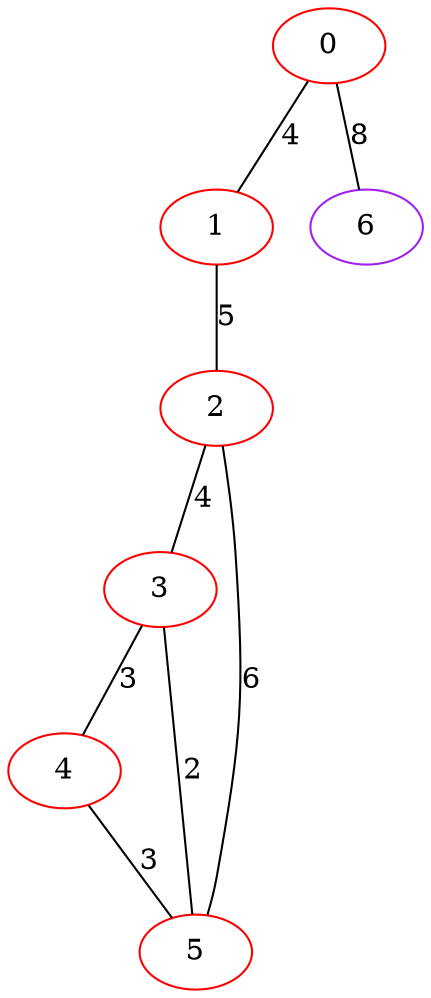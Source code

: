 graph "" {
0 [color=red, weight=1];
1 [color=red, weight=1];
2 [color=red, weight=1];
3 [color=red, weight=1];
4 [color=red, weight=1];
5 [color=red, weight=1];
6 [color=purple, weight=4];
0 -- 1  [key=0, label=4];
0 -- 6  [key=0, label=8];
1 -- 2  [key=0, label=5];
2 -- 3  [key=0, label=4];
2 -- 5  [key=0, label=6];
3 -- 4  [key=0, label=3];
3 -- 5  [key=0, label=2];
4 -- 5  [key=0, label=3];
}
